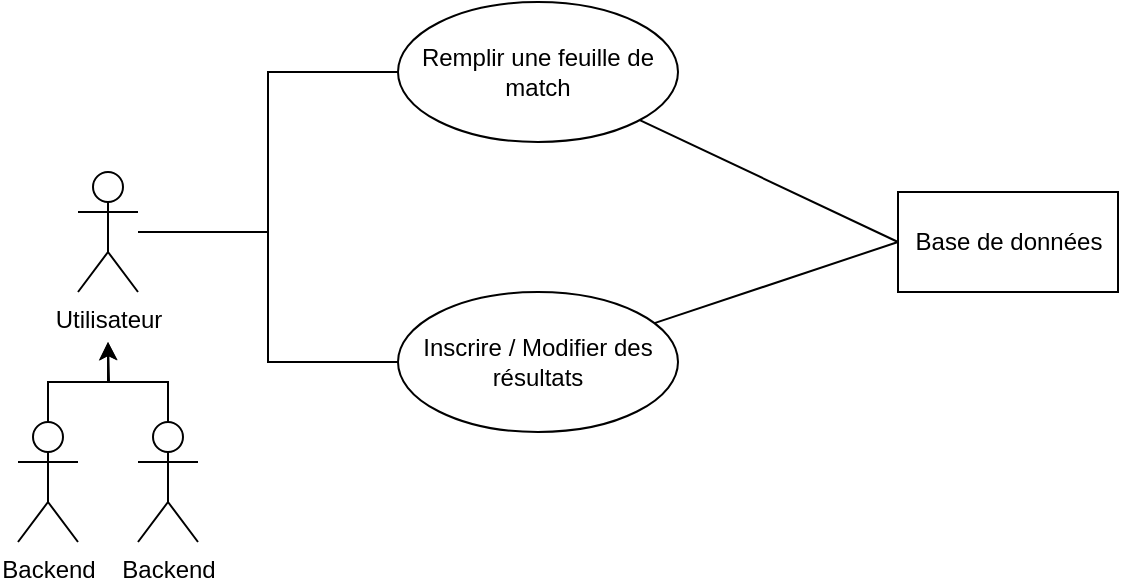 <mxfile version="12.9.5" type="device"><diagram id="KCYH9OVYyB8hcRMXHM9Q" name="Page-1"><mxGraphModel dx="1422" dy="713" grid="1" gridSize="10" guides="1" tooltips="1" connect="1" arrows="1" fold="1" page="1" pageScale="1" pageWidth="827" pageHeight="1169" math="0" shadow="0"><root><mxCell id="0"/><mxCell id="1" parent="0"/><mxCell id="SQ4KUEhSxetv61U8t2AX-14" style="edgeStyle=orthogonalEdgeStyle;rounded=0;orthogonalLoop=1;jettySize=auto;html=1;entryX=0;entryY=0.5;entryDx=0;entryDy=0;endArrow=none;endFill=0;" edge="1" parent="1" source="SQ4KUEhSxetv61U8t2AX-1" target="SQ4KUEhSxetv61U8t2AX-6"><mxGeometry relative="1" as="geometry"/></mxCell><mxCell id="SQ4KUEhSxetv61U8t2AX-15" style="edgeStyle=orthogonalEdgeStyle;rounded=0;orthogonalLoop=1;jettySize=auto;html=1;entryX=0;entryY=0.5;entryDx=0;entryDy=0;endArrow=none;endFill=0;" edge="1" parent="1" source="SQ4KUEhSxetv61U8t2AX-1" target="SQ4KUEhSxetv61U8t2AX-7"><mxGeometry relative="1" as="geometry"/></mxCell><mxCell id="SQ4KUEhSxetv61U8t2AX-1" value="Utilisateur" style="shape=umlActor;verticalLabelPosition=bottom;labelBackgroundColor=#ffffff;verticalAlign=top;html=1;" vertex="1" parent="1"><mxGeometry x="40" y="225" width="30" height="60" as="geometry"/></mxCell><mxCell id="SQ4KUEhSxetv61U8t2AX-3" style="edgeStyle=orthogonalEdgeStyle;rounded=0;orthogonalLoop=1;jettySize=auto;html=1;exitX=0.5;exitY=0;exitDx=0;exitDy=0;exitPerimeter=0;" edge="1" parent="1" source="SQ4KUEhSxetv61U8t2AX-2"><mxGeometry relative="1" as="geometry"><mxPoint x="55" y="310" as="targetPoint"/></mxGeometry></mxCell><mxCell id="SQ4KUEhSxetv61U8t2AX-2" value="Backend" style="shape=umlActor;verticalLabelPosition=bottom;labelBackgroundColor=#ffffff;verticalAlign=top;html=1;" vertex="1" parent="1"><mxGeometry x="10" y="350" width="30" height="60" as="geometry"/></mxCell><mxCell id="SQ4KUEhSxetv61U8t2AX-21" style="edgeStyle=none;rounded=0;orthogonalLoop=1;jettySize=auto;html=1;entryX=0;entryY=0.5;entryDx=0;entryDy=0;endArrow=none;endFill=0;" edge="1" parent="1" source="SQ4KUEhSxetv61U8t2AX-6" target="SQ4KUEhSxetv61U8t2AX-17"><mxGeometry relative="1" as="geometry"/></mxCell><mxCell id="SQ4KUEhSxetv61U8t2AX-6" value="Remplir une feuille de match" style="ellipse;whiteSpace=wrap;html=1;" vertex="1" parent="1"><mxGeometry x="200" y="140" width="140" height="70" as="geometry"/></mxCell><mxCell id="SQ4KUEhSxetv61U8t2AX-22" style="edgeStyle=none;rounded=0;orthogonalLoop=1;jettySize=auto;html=1;entryX=0;entryY=0.5;entryDx=0;entryDy=0;endArrow=none;endFill=0;" edge="1" parent="1" source="SQ4KUEhSxetv61U8t2AX-7" target="SQ4KUEhSxetv61U8t2AX-17"><mxGeometry relative="1" as="geometry"/></mxCell><mxCell id="SQ4KUEhSxetv61U8t2AX-7" value="Inscrire / Modifier des résultats" style="ellipse;whiteSpace=wrap;html=1;" vertex="1" parent="1"><mxGeometry x="200" y="285" width="140" height="70" as="geometry"/></mxCell><mxCell id="SQ4KUEhSxetv61U8t2AX-17" value="Base de données" style="html=1;" vertex="1" parent="1"><mxGeometry x="450" y="235" width="110" height="50" as="geometry"/></mxCell><mxCell id="SQ4KUEhSxetv61U8t2AX-26" style="edgeStyle=orthogonalEdgeStyle;rounded=0;orthogonalLoop=1;jettySize=auto;html=1;endArrow=classic;endFill=1;exitX=0.5;exitY=0;exitDx=0;exitDy=0;exitPerimeter=0;" edge="1" parent="1" source="SQ4KUEhSxetv61U8t2AX-24"><mxGeometry relative="1" as="geometry"><mxPoint x="55" y="310" as="targetPoint"/><Array as="points"><mxPoint x="85" y="330"/><mxPoint x="55" y="330"/></Array></mxGeometry></mxCell><mxCell id="SQ4KUEhSxetv61U8t2AX-24" value="Backend" style="shape=umlActor;verticalLabelPosition=bottom;labelBackgroundColor=#ffffff;verticalAlign=top;html=1;" vertex="1" parent="1"><mxGeometry x="70" y="350" width="30" height="60" as="geometry"/></mxCell></root></mxGraphModel></diagram></mxfile>